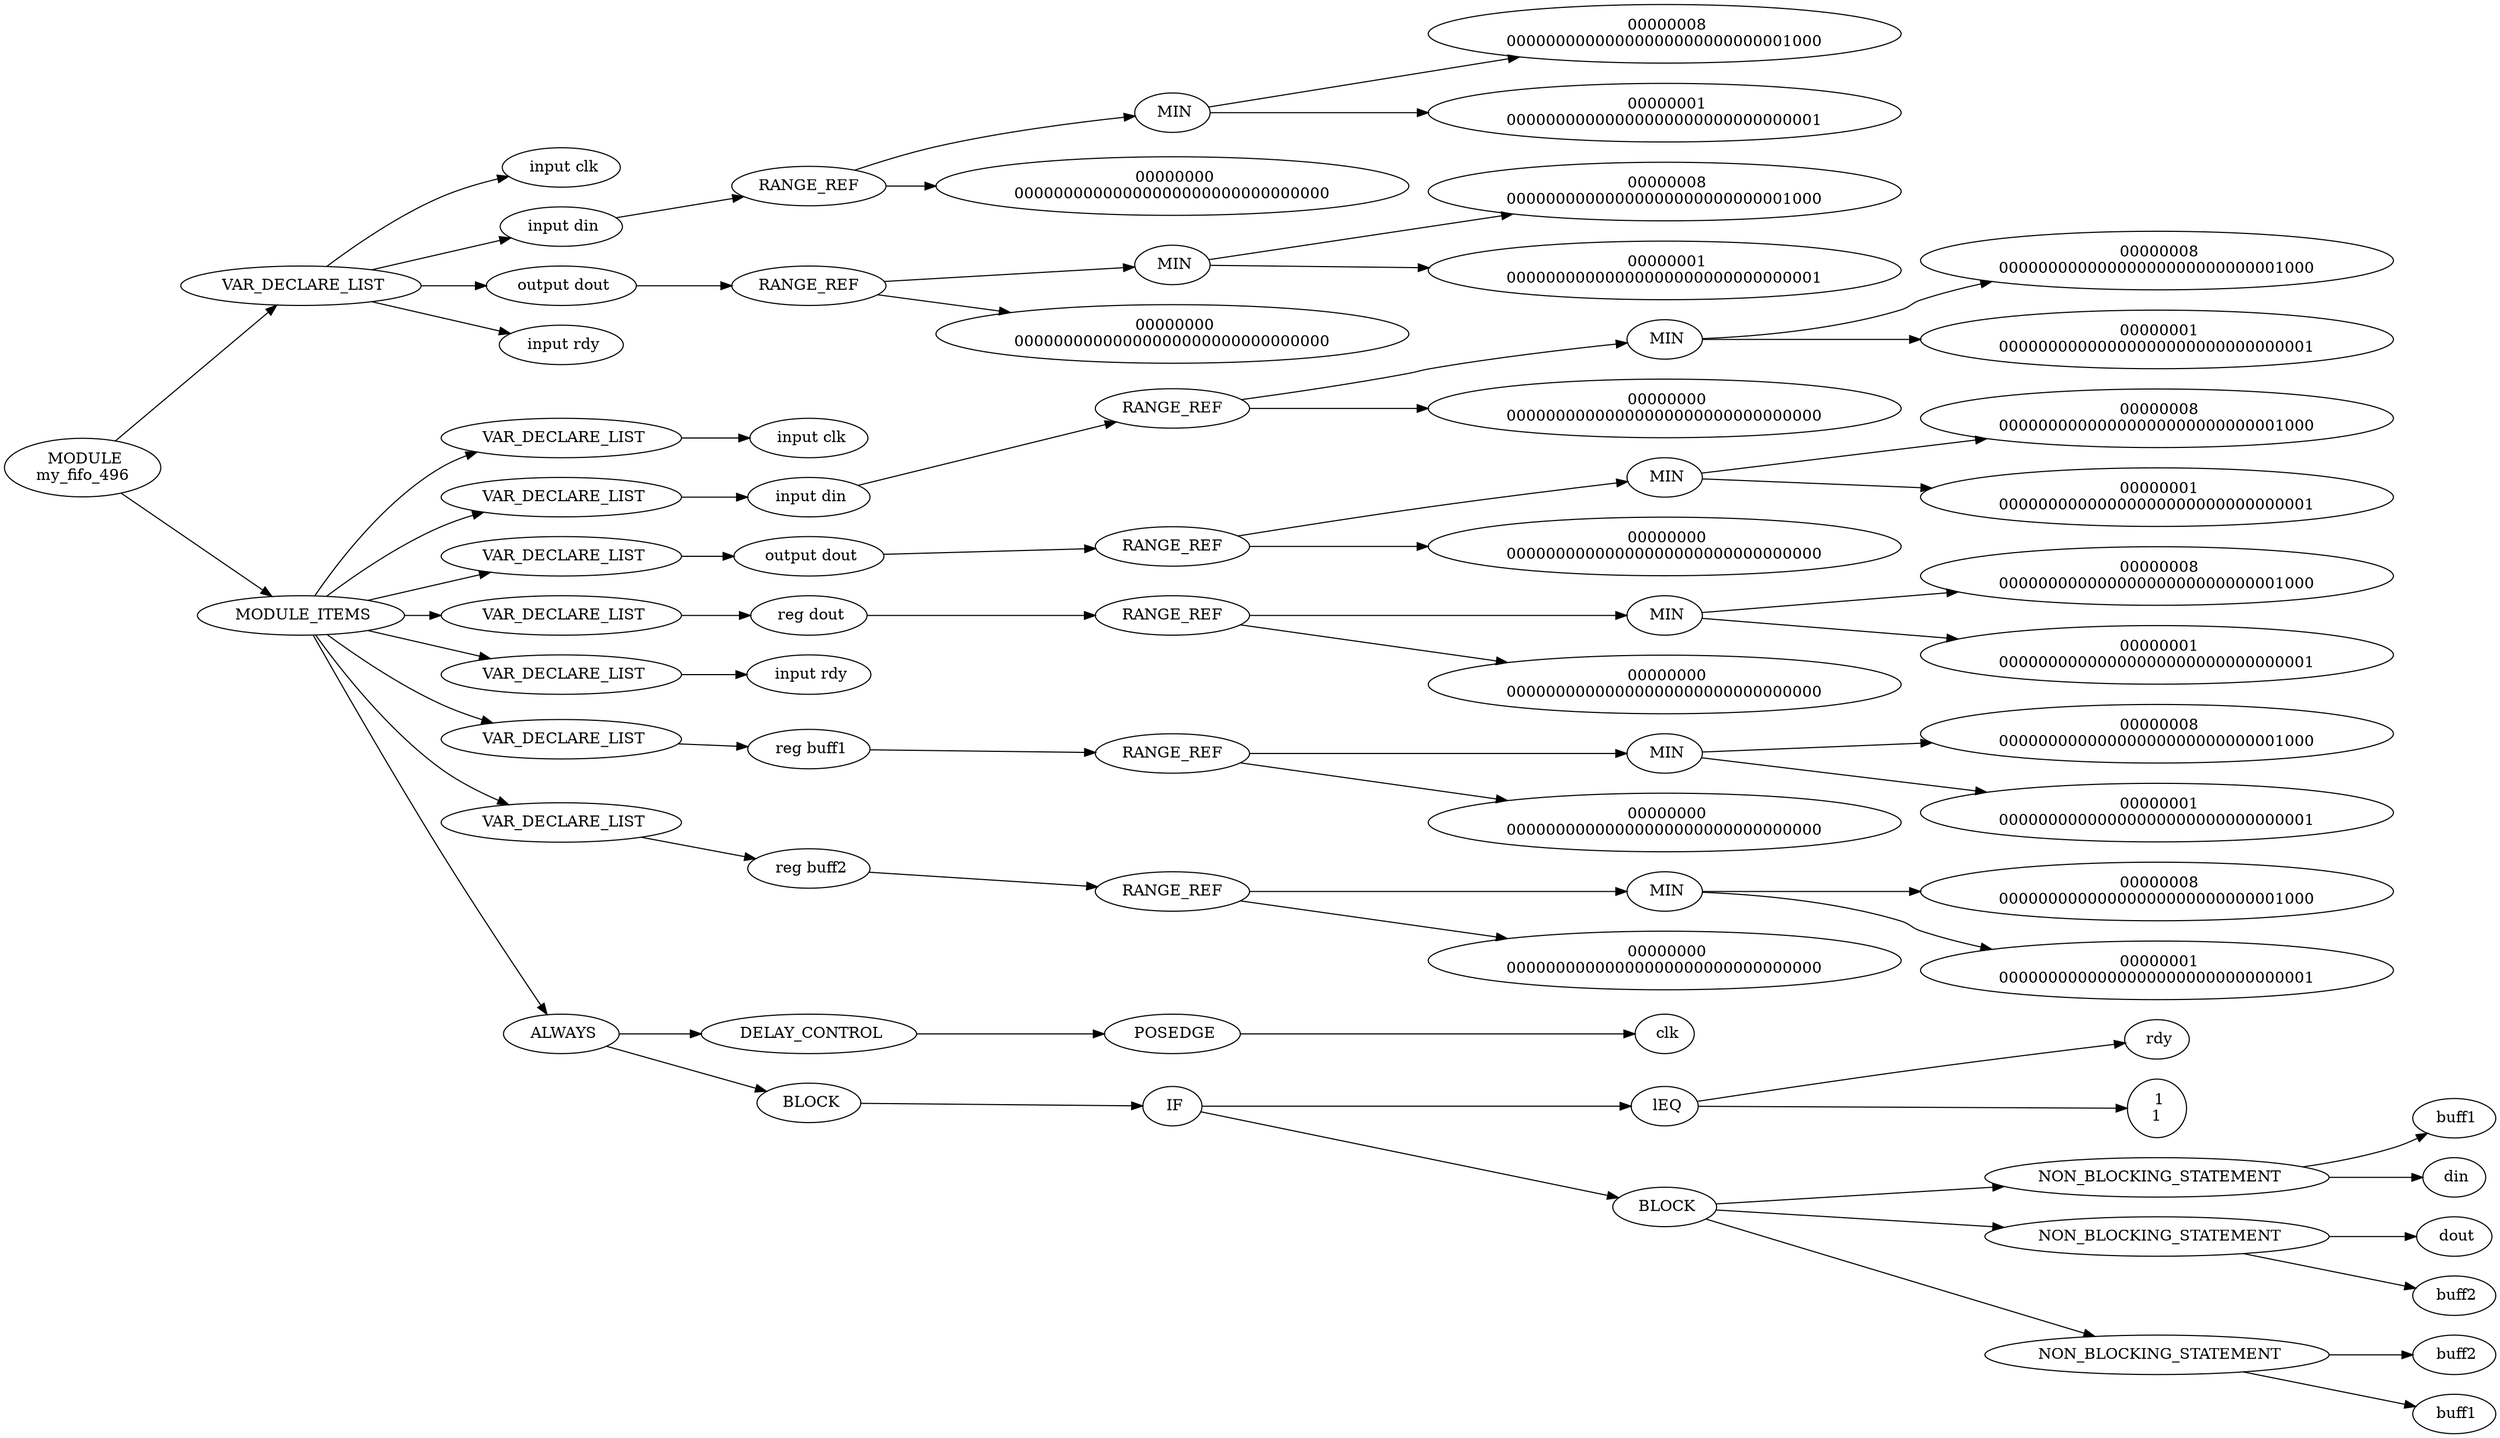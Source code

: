 digraph G {	
rankdir=LR;	
ranksep=.25;
	0 [label=< MODULE<br/>my_fifo_496>];
	1 [label=< VAR_DECLARE_LIST>];
	0 -> 1;
	2 [label=< input clk>];
	1 -> 2;
	3 [label=< input din>];
	1 -> 3;
	4 [label=<RANGE_REF>];
	3 -> 4;
	5 [label=< MIN>];
	4 -> 5;
	6 [label=< 00000008<br/>00000000000000000000000000001000>];
	5 -> 6;
	7 [label=< 00000001<br/>00000000000000000000000000000001>];
	5 -> 7;
	8 [label=< 00000000<br/>00000000000000000000000000000000>];
	4 -> 8;
	9 [label=< output dout>];
	1 -> 9;
	10 [label=<RANGE_REF>];
	9 -> 10;
	11 [label=< MIN>];
	10 -> 11;
	12 [label=< 00000008<br/>00000000000000000000000000001000>];
	11 -> 12;
	13 [label=< 00000001<br/>00000000000000000000000000000001>];
	11 -> 13;
	14 [label=< 00000000<br/>00000000000000000000000000000000>];
	10 -> 14;
	15 [label=< input rdy>];
	1 -> 15;
	16 [label=< MODULE_ITEMS>];
	0 -> 16;
	17 [label=< VAR_DECLARE_LIST>];
	16 -> 17;
	18 [label=< input clk>];
	17 -> 18;
	19 [label=< VAR_DECLARE_LIST>];
	16 -> 19;
	20 [label=< input din>];
	19 -> 20;
	21 [label=<RANGE_REF>];
	20 -> 21;
	22 [label=< MIN>];
	21 -> 22;
	23 [label=< 00000008<br/>00000000000000000000000000001000>];
	22 -> 23;
	24 [label=< 00000001<br/>00000000000000000000000000000001>];
	22 -> 24;
	25 [label=< 00000000<br/>00000000000000000000000000000000>];
	21 -> 25;
	26 [label=< VAR_DECLARE_LIST>];
	16 -> 26;
	27 [label=< output dout>];
	26 -> 27;
	28 [label=<RANGE_REF>];
	27 -> 28;
	29 [label=< MIN>];
	28 -> 29;
	30 [label=< 00000008<br/>00000000000000000000000000001000>];
	29 -> 30;
	31 [label=< 00000001<br/>00000000000000000000000000000001>];
	29 -> 31;
	32 [label=< 00000000<br/>00000000000000000000000000000000>];
	28 -> 32;
	33 [label=< VAR_DECLARE_LIST>];
	16 -> 33;
	34 [label=< reg dout>];
	33 -> 34;
	35 [label=<RANGE_REF>];
	34 -> 35;
	36 [label=< MIN>];
	35 -> 36;
	37 [label=< 00000008<br/>00000000000000000000000000001000>];
	36 -> 37;
	38 [label=< 00000001<br/>00000000000000000000000000000001>];
	36 -> 38;
	39 [label=< 00000000<br/>00000000000000000000000000000000>];
	35 -> 39;
	40 [label=< VAR_DECLARE_LIST>];
	16 -> 40;
	41 [label=< input rdy>];
	40 -> 41;
	42 [label=< VAR_DECLARE_LIST>];
	16 -> 42;
	43 [label=< reg buff1>];
	42 -> 43;
	44 [label=<RANGE_REF>];
	43 -> 44;
	45 [label=< MIN>];
	44 -> 45;
	46 [label=< 00000008<br/>00000000000000000000000000001000>];
	45 -> 46;
	47 [label=< 00000001<br/>00000000000000000000000000000001>];
	45 -> 47;
	48 [label=< 00000000<br/>00000000000000000000000000000000>];
	44 -> 48;
	49 [label=< VAR_DECLARE_LIST>];
	16 -> 49;
	50 [label=< reg buff2>];
	49 -> 50;
	51 [label=<RANGE_REF>];
	50 -> 51;
	52 [label=< MIN>];
	51 -> 52;
	53 [label=< 00000008<br/>00000000000000000000000000001000>];
	52 -> 53;
	54 [label=< 00000001<br/>00000000000000000000000000000001>];
	52 -> 54;
	55 [label=< 00000000<br/>00000000000000000000000000000000>];
	51 -> 55;
	56 [label=< ALWAYS>];
	16 -> 56;
	57 [label=< DELAY_CONTROL>];
	56 -> 57;
	58 [label=< POSEDGE>];
	57 -> 58;
	59 [label=< clk>];
	58 -> 59;
	60 [label=< BLOCK>];
	56 -> 60;
	61 [label=< IF>];
	60 -> 61;
	62 [label=< lEQ>];
	61 -> 62;
	63 [label=< rdy>];
	62 -> 63;
	64 [label=< 1<br/>1>];
	62 -> 64;
	65 [label=< BLOCK>];
	61 -> 65;
	66 [label=< NON_BLOCKING_STATEMENT>];
	65 -> 66;
	67 [label=< buff1>];
	66 -> 67;
	68 [label=< din>];
	66 -> 68;
	69 [label=< NON_BLOCKING_STATEMENT>];
	65 -> 69;
	70 [label=< dout>];
	69 -> 70;
	71 [label=< buff2>];
	69 -> 71;
	72 [label=< NON_BLOCKING_STATEMENT>];
	65 -> 72;
	73 [label=< buff2>];
	72 -> 73;
	74 [label=< buff1>];
	72 -> 74;
}
